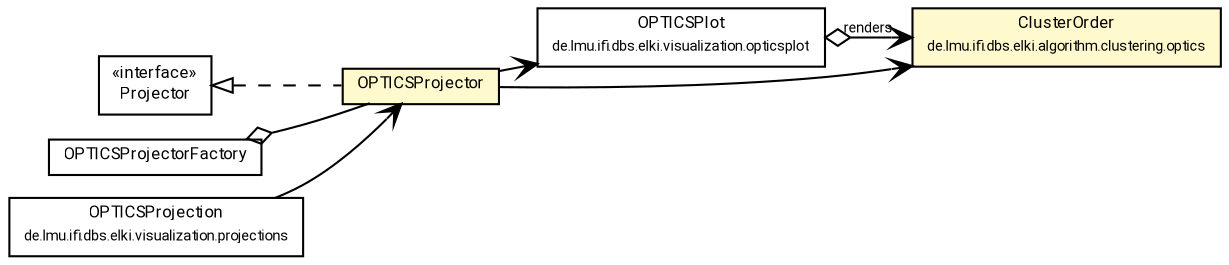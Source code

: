 #!/usr/local/bin/dot
#
# Class diagram 
# Generated by UMLGraph version R5_7_2-60-g0e99a6 (http://www.spinellis.gr/umlgraph/)
#

digraph G {
	graph [fontnames="svg"]
	edge [fontname="Roboto",fontsize=7,labelfontname="Roboto",labelfontsize=7,color="black"];
	node [fontname="Roboto",fontcolor="black",fontsize=8,shape=plaintext,margin=0,width=0,height=0];
	nodesep=0.15;
	ranksep=0.25;
	rankdir=LR;
	// de.lmu.ifi.dbs.elki.visualization.opticsplot.OPTICSPlot
	c7551542 [label=<<table title="de.lmu.ifi.dbs.elki.visualization.opticsplot.OPTICSPlot" border="0" cellborder="1" cellspacing="0" cellpadding="2" href="../opticsplot/OPTICSPlot.html" target="_parent">
		<tr><td><table border="0" cellspacing="0" cellpadding="1">
		<tr><td align="center" balign="center"> <font face="Roboto">OPTICSPlot</font> </td></tr>
		<tr><td align="center" balign="center"> <font face="Roboto" point-size="7.0">de.lmu.ifi.dbs.elki.visualization.opticsplot</font> </td></tr>
		</table></td></tr>
		</table>>, URL="../opticsplot/OPTICSPlot.html"];
	// de.lmu.ifi.dbs.elki.visualization.projector.OPTICSProjector
	c7551551 [label=<<table title="de.lmu.ifi.dbs.elki.visualization.projector.OPTICSProjector" border="0" cellborder="1" cellspacing="0" cellpadding="2" bgcolor="lemonChiffon" href="OPTICSProjector.html" target="_parent">
		<tr><td><table border="0" cellspacing="0" cellpadding="1">
		<tr><td align="center" balign="center"> <font face="Roboto">OPTICSProjector</font> </td></tr>
		</table></td></tr>
		</table>>, URL="OPTICSProjector.html"];
	// de.lmu.ifi.dbs.elki.visualization.projector.Projector
	c7551554 [label=<<table title="de.lmu.ifi.dbs.elki.visualization.projector.Projector" border="0" cellborder="1" cellspacing="0" cellpadding="2" href="Projector.html" target="_parent">
		<tr><td><table border="0" cellspacing="0" cellpadding="1">
		<tr><td align="center" balign="center"> &#171;interface&#187; </td></tr>
		<tr><td align="center" balign="center"> <font face="Roboto">Projector</font> </td></tr>
		</table></td></tr>
		</table>>, URL="Projector.html"];
	// de.lmu.ifi.dbs.elki.visualization.projector.OPTICSProjectorFactory
	c7551555 [label=<<table title="de.lmu.ifi.dbs.elki.visualization.projector.OPTICSProjectorFactory" border="0" cellborder="1" cellspacing="0" cellpadding="2" href="OPTICSProjectorFactory.html" target="_parent">
		<tr><td><table border="0" cellspacing="0" cellpadding="1">
		<tr><td align="center" balign="center"> <font face="Roboto">OPTICSProjectorFactory</font> </td></tr>
		</table></td></tr>
		</table>>, URL="OPTICSProjectorFactory.html"];
	// de.lmu.ifi.dbs.elki.visualization.projections.OPTICSProjection
	c7551621 [label=<<table title="de.lmu.ifi.dbs.elki.visualization.projections.OPTICSProjection" border="0" cellborder="1" cellspacing="0" cellpadding="2" href="../projections/OPTICSProjection.html" target="_parent">
		<tr><td><table border="0" cellspacing="0" cellpadding="1">
		<tr><td align="center" balign="center"> <font face="Roboto">OPTICSProjection</font> </td></tr>
		<tr><td align="center" balign="center"> <font face="Roboto" point-size="7.0">de.lmu.ifi.dbs.elki.visualization.projections</font> </td></tr>
		</table></td></tr>
		</table>>, URL="../projections/OPTICSProjection.html"];
	// de.lmu.ifi.dbs.elki.algorithm.clustering.optics.ClusterOrder
	c7552069 [label=<<table title="de.lmu.ifi.dbs.elki.algorithm.clustering.optics.ClusterOrder" border="0" cellborder="1" cellspacing="0" cellpadding="2" bgcolor="LemonChiffon" href="../../algorithm/clustering/optics/ClusterOrder.html" target="_parent">
		<tr><td><table border="0" cellspacing="0" cellpadding="1">
		<tr><td align="center" balign="center"> <font face="Roboto">ClusterOrder</font> </td></tr>
		<tr><td align="center" balign="center"> <font face="Roboto" point-size="7.0">de.lmu.ifi.dbs.elki.algorithm.clustering.optics</font> </td></tr>
		</table></td></tr>
		</table>>, URL="../../algorithm/clustering/optics/ClusterOrder.html"];
	// de.lmu.ifi.dbs.elki.visualization.opticsplot.OPTICSPlot navhas de.lmu.ifi.dbs.elki.algorithm.clustering.optics.ClusterOrder
	c7551542 -> c7552069 [arrowhead=open,arrowtail=ediamond,dir=both,weight=3,label="renders"];
	// de.lmu.ifi.dbs.elki.visualization.projector.OPTICSProjector implements de.lmu.ifi.dbs.elki.visualization.projector.Projector
	c7551554 -> c7551551 [arrowtail=empty,style=dashed,dir=back,weight=9];
	// de.lmu.ifi.dbs.elki.visualization.projector.OPTICSProjectorFactory has de.lmu.ifi.dbs.elki.visualization.projector.OPTICSProjector
	c7551555 -> c7551551 [arrowhead=none,arrowtail=ediamond,dir=back,weight=4];
	// de.lmu.ifi.dbs.elki.visualization.projector.OPTICSProjector navassoc de.lmu.ifi.dbs.elki.algorithm.clustering.optics.ClusterOrder
	c7551551 -> c7552069 [arrowhead=open,weight=1];
	// de.lmu.ifi.dbs.elki.visualization.projector.OPTICSProjector navassoc de.lmu.ifi.dbs.elki.visualization.opticsplot.OPTICSPlot
	c7551551 -> c7551542 [arrowhead=open,weight=1];
	// de.lmu.ifi.dbs.elki.visualization.projections.OPTICSProjection navassoc de.lmu.ifi.dbs.elki.visualization.projector.OPTICSProjector
	c7551621 -> c7551551 [arrowhead=open,weight=1];
}

